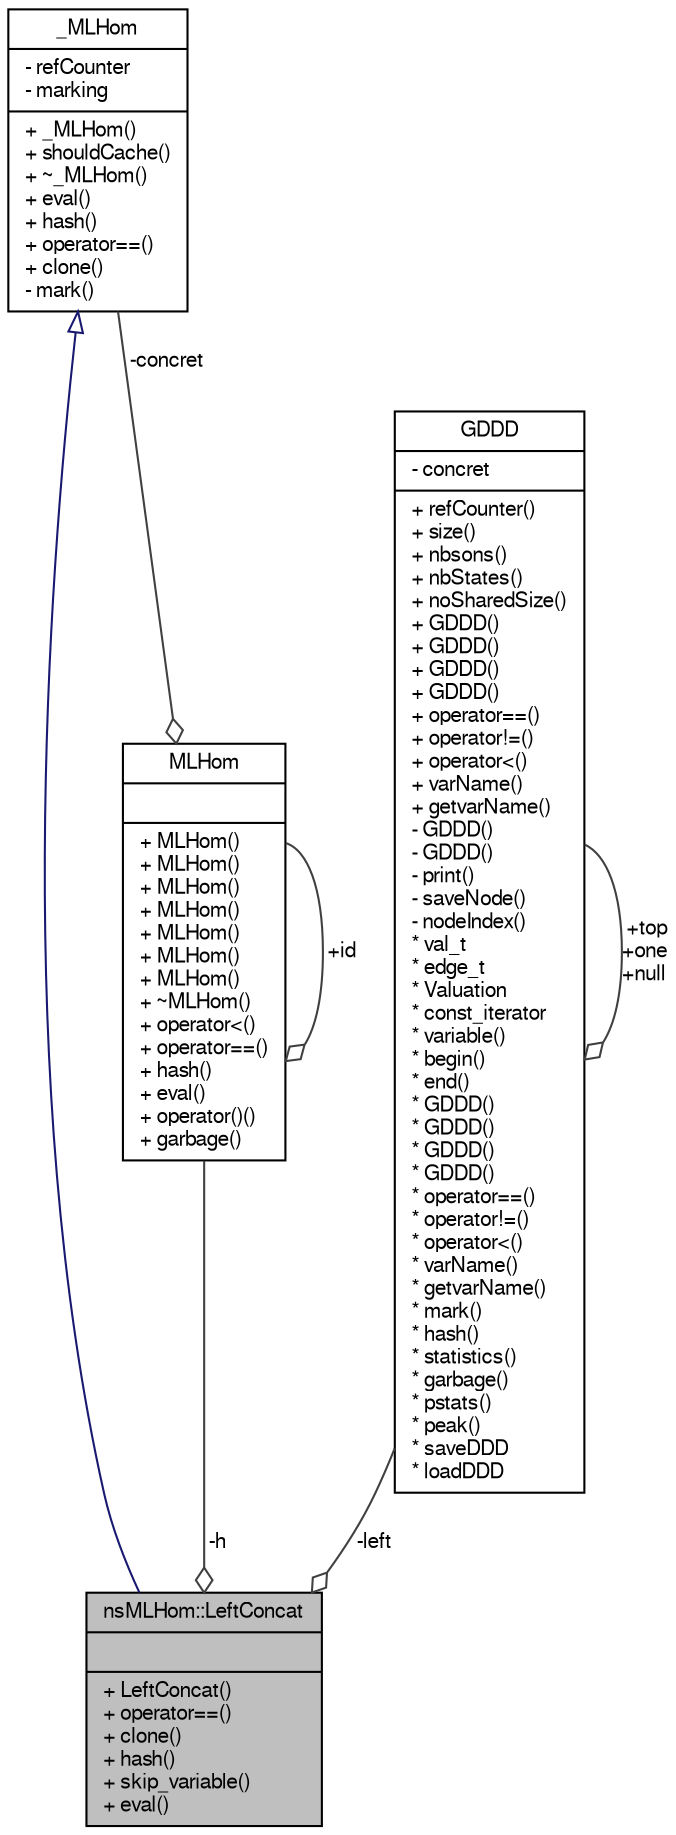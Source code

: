 digraph "nsMLHom::LeftConcat"
{
  edge [fontname="FreeSans",fontsize="10",labelfontname="FreeSans",labelfontsize="10"];
  node [fontname="FreeSans",fontsize="10",shape=record];
  Node1 [label="{nsMLHom::LeftConcat\n||+ LeftConcat()\l+ operator==()\l+ clone()\l+ hash()\l+ skip_variable()\l+ eval()\l}",height=0.2,width=0.4,color="black", fillcolor="grey75", style="filled" fontcolor="black"];
  Node2 -> Node1 [dir="back",color="midnightblue",fontsize="10",style="solid",arrowtail="onormal",fontname="FreeSans"];
  Node2 [label="{_MLHom\n|- refCounter\l- marking\l|+ _MLHom()\l+ shouldCache()\l+ ~_MLHom()\l+ eval()\l+ hash()\l+ operator==()\l+ clone()\l- mark()\l}",height=0.2,width=0.4,color="black", fillcolor="white", style="filled",URL="$class__MLHom.html"];
  Node3 -> Node1 [color="grey25",fontsize="10",style="solid",label=" -h" ,arrowhead="odiamond",fontname="FreeSans"];
  Node3 [label="{MLHom\n||+ MLHom()\l+ MLHom()\l+ MLHom()\l+ MLHom()\l+ MLHom()\l+ MLHom()\l+ MLHom()\l+ ~MLHom()\l+ operator\<()\l+ operator==()\l+ hash()\l+ eval()\l+ operator()()\l+ garbage()\l}",height=0.2,width=0.4,color="black", fillcolor="white", style="filled",URL="$classMLHom.html"];
  Node3 -> Node3 [color="grey25",fontsize="10",style="solid",label=" +id" ,arrowhead="odiamond",fontname="FreeSans"];
  Node2 -> Node3 [color="grey25",fontsize="10",style="solid",label=" -concret" ,arrowhead="odiamond",fontname="FreeSans"];
  Node4 -> Node1 [color="grey25",fontsize="10",style="solid",label=" -left" ,arrowhead="odiamond",fontname="FreeSans"];
  Node4 [label="{GDDD\n|- concret\l|+ refCounter()\l+ size()\l+ nbsons()\l+ nbStates()\l+ noSharedSize()\l+ GDDD()\l+ GDDD()\l+ GDDD()\l+ GDDD()\l+ operator==()\l+ operator!=()\l+ operator\<()\l+ varName()\l+ getvarName()\l- GDDD()\l- GDDD()\l- print()\l- saveNode()\l- nodeIndex()\l* val_t\l* edge_t\l* Valuation\l* const_iterator\l* variable()\l* begin()\l* end()\l* GDDD()\l* GDDD()\l* GDDD()\l* GDDD()\l* operator==()\l* operator!=()\l* operator\<()\l* varName()\l* getvarName()\l* mark()\l* hash()\l* statistics()\l* garbage()\l* pstats()\l* peak()\l* saveDDD\l* loadDDD\l}",height=0.2,width=0.4,color="black", fillcolor="white", style="filled",URL="$classGDDD.html",tooltip="This class is the base class representing a Data Decision Diagram. "];
  Node4 -> Node4 [color="grey25",fontsize="10",style="solid",label=" +top\n+one\n+null" ,arrowhead="odiamond",fontname="FreeSans"];
}
